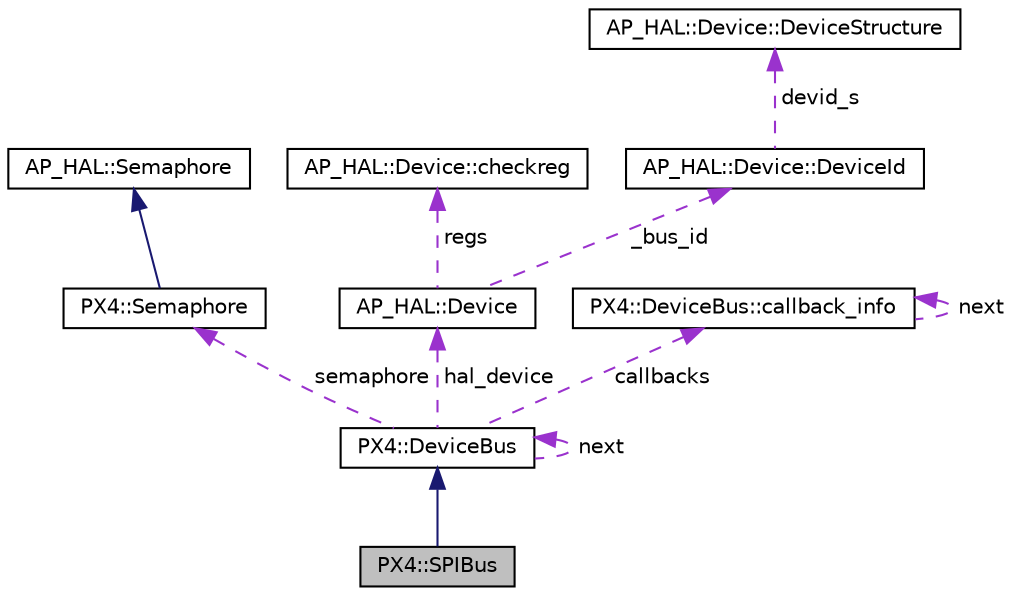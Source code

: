 digraph "PX4::SPIBus"
{
 // INTERACTIVE_SVG=YES
  edge [fontname="Helvetica",fontsize="10",labelfontname="Helvetica",labelfontsize="10"];
  node [fontname="Helvetica",fontsize="10",shape=record];
  Node1 [label="PX4::SPIBus",height=0.2,width=0.4,color="black", fillcolor="grey75", style="filled", fontcolor="black"];
  Node2 -> Node1 [dir="back",color="midnightblue",fontsize="10",style="solid",fontname="Helvetica"];
  Node2 [label="PX4::DeviceBus",height=0.2,width=0.4,color="black", fillcolor="white", style="filled",URL="$classPX4_1_1DeviceBus.html"];
  Node2 -> Node2 [dir="back",color="darkorchid3",fontsize="10",style="dashed",label=" next" ,fontname="Helvetica"];
  Node3 -> Node2 [dir="back",color="darkorchid3",fontsize="10",style="dashed",label=" semaphore" ,fontname="Helvetica"];
  Node3 [label="PX4::Semaphore",height=0.2,width=0.4,color="black", fillcolor="white", style="filled",URL="$classPX4_1_1Semaphore.html"];
  Node4 -> Node3 [dir="back",color="midnightblue",fontsize="10",style="solid",fontname="Helvetica"];
  Node4 [label="AP_HAL::Semaphore",height=0.2,width=0.4,color="black", fillcolor="white", style="filled",URL="$classAP__HAL_1_1Semaphore.html"];
  Node5 -> Node2 [dir="back",color="darkorchid3",fontsize="10",style="dashed",label=" hal_device" ,fontname="Helvetica"];
  Node5 [label="AP_HAL::Device",height=0.2,width=0.4,color="black", fillcolor="white", style="filled",URL="$classAP__HAL_1_1Device.html"];
  Node6 -> Node5 [dir="back",color="darkorchid3",fontsize="10",style="dashed",label=" regs" ,fontname="Helvetica"];
  Node6 [label="AP_HAL::Device::checkreg",height=0.2,width=0.4,color="black", fillcolor="white", style="filled",URL="$structAP__HAL_1_1Device_1_1checkreg.html"];
  Node7 -> Node5 [dir="back",color="darkorchid3",fontsize="10",style="dashed",label=" _bus_id" ,fontname="Helvetica"];
  Node7 [label="AP_HAL::Device::DeviceId",height=0.2,width=0.4,color="black", fillcolor="white", style="filled",URL="$unionAP__HAL_1_1Device_1_1DeviceId.html"];
  Node8 -> Node7 [dir="back",color="darkorchid3",fontsize="10",style="dashed",label=" devid_s" ,fontname="Helvetica"];
  Node8 [label="AP_HAL::Device::DeviceStructure",height=0.2,width=0.4,color="black", fillcolor="white", style="filled",URL="$structAP__HAL_1_1Device_1_1DeviceStructure.html"];
  Node9 -> Node2 [dir="back",color="darkorchid3",fontsize="10",style="dashed",label=" callbacks" ,fontname="Helvetica"];
  Node9 [label="PX4::DeviceBus::callback_info",height=0.2,width=0.4,color="black", fillcolor="white", style="filled",URL="$structPX4_1_1DeviceBus_1_1callback__info.html"];
  Node9 -> Node9 [dir="back",color="darkorchid3",fontsize="10",style="dashed",label=" next" ,fontname="Helvetica"];
}
